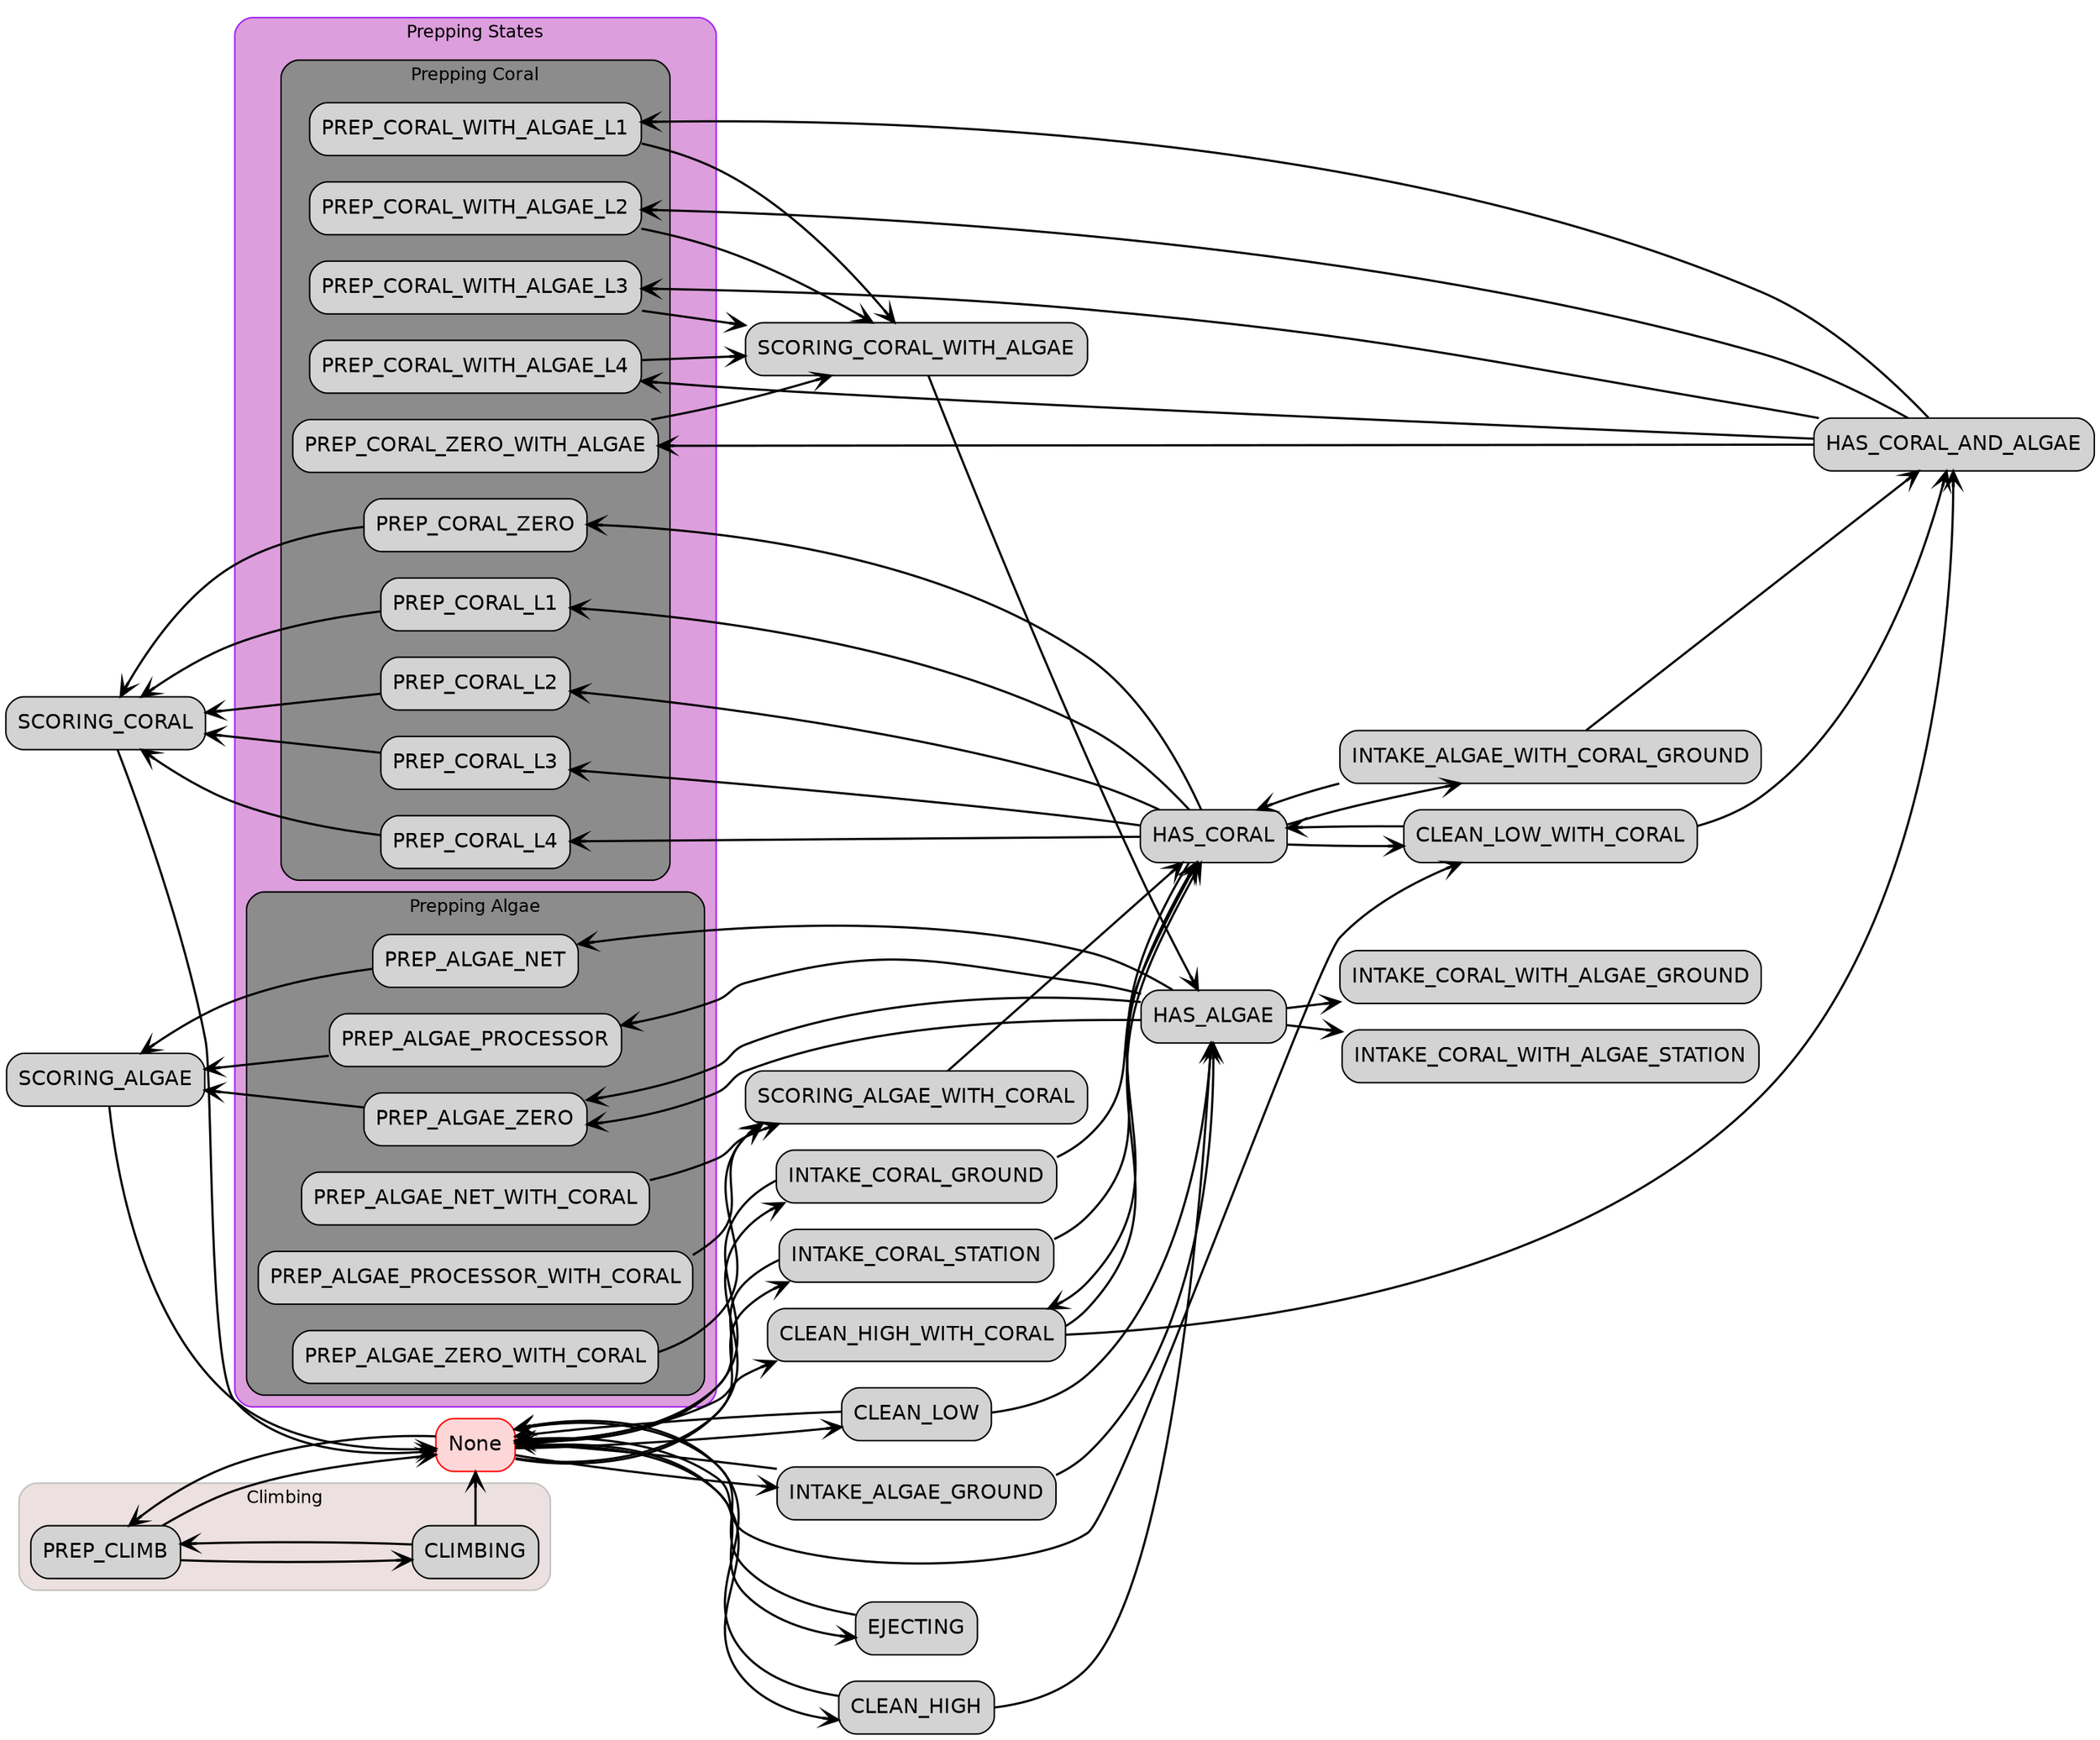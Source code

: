 digraph statemachine {

  // Setup Styles
  rankdir=LR;
  fontsize=12;
  fontname="Helvetica";
  node [shape=box, style="rounded,filled", fontname="Helvetica"];
  edge [arrowhead=vee, arrowsize=1.0, penwidth=1.5, color=black];


  // Initial state
  NONE [label="None", color=red, fillcolor="#FDD7D7"];

  // Climbing States
  subgraph cluster_climbing {
      label="Climbing";
      style="rounded,filled";
      color=gray;
      fillcolor="#ECE0E0";

      PREP_CLIMB
      CLIMBING
  }

  // Prepping States
  subgraph cluster_prepping {
      label="Prepping States";
      style="rounded,filled";
      color=purple;
      fillcolor="#DC9EDC";

      // Prepping Coral
      subgraph cluster_coral {
          label="Prepping Coral";
          style="rounded,filled";
          color=black;
          fillcolor="#8C8C8C";

          PREP_CORAL_L1;
          PREP_CORAL_L2;
          PREP_CORAL_L3;
          PREP_CORAL_L4;
          PREP_CORAL_ZERO;
          PREP_CORAL_WITH_ALGAE_L1;
          PREP_CORAL_WITH_ALGAE_L2;
          PREP_CORAL_WITH_ALGAE_L3;
          PREP_CORAL_WITH_ALGAE_L4;
          PREP_CORAL_ZERO_WITH_ALGAE;
      }

      // Prepping Algae
      subgraph cluster_algae {
          label="Prepping Algae";
          style="rounded,filled";
          color=black;
          fillcolor="#8C8C8C";

          PREP_ALGAE_NET;
          PREP_ALGAE_PROCESSOR;
          PREP_ALGAE_ZERO;
          PREP_ALGAE_NET_WITH_CORAL;
          PREP_ALGAE_PROCESSOR_WITH_CORAL;
          PREP_ALGAE_ZERO_WITH_CORAL;
      }
  }

  // Holding/Scoring States
  HAS_CORAL
  HAS_ALGAE
  HAS_CORAL_AND_ALGAE
  EJECTING
  SCORING_CORAL;
  SCORING_ALGAE;
  SCORING_ALGAE_WITH_CORAL;
  SCORING_CORAL_WITH_ALGAE;

  // Cleaning States
  CLEAN_HIGH_WITH_CORAL
  CLEAN_LOW_WITH_CORAL
  CLEAN_HIGH
  CLEAN_LOW

  // Intaking States
  INTAKE_CORAL_GROUND
  INTAKE_CORAL_STATION
  INTAKE_ALGAE_GROUND
  INTAKE_CORAL_WITH_ALGAE_GROUND
  INTAKE_ALGAE_WITH_CORAL_GROUND
  INTAKE_CORAL_WITH_ALGAE_STATION

  // Transitions from NONE
  NONE -> INTAKE_CORAL_GROUND;
  NONE -> INTAKE_CORAL_STATION;
  NONE -> INTAKE_ALGAE_GROUND;
  NONE -> CLEAN_HIGH_WITH_CORAL;
  NONE -> CLEAN_LOW_WITH_CORAL;
  NONE -> CLEAN_HIGH;
  NONE -> CLEAN_LOW;
  NONE -> PREP_CLIMB;
  NONE -> EJECTING;

  // Transitions from INTAKE_ALGAE_WITH_CORAL_GROUND
  INTAKE_ALGAE_WITH_CORAL_GROUND -> HAS_CORAL_AND_ALGAE
  INTAKE_ALGAE_WITH_CORAL_GROUND -> HAS_CORAL

  // Ejecting
  EJECTING -> NONE;

  // Coral Intake
  INTAKE_CORAL_GROUND -> HAS_CORAL;
  INTAKE_CORAL_GROUND -> NONE;
  INTAKE_CORAL_STATION -> HAS_CORAL;
  INTAKE_CORAL_STATION -> NONE;

  // Algae Intake
  INTAKE_ALGAE_GROUND -> HAS_ALGAE;
  INTAKE_ALGAE_GROUND -> NONE;

  // Clean with coral
  CLEAN_HIGH_WITH_CORAL -> HAS_CORAL_AND_ALGAE;
  CLEAN_HIGH_WITH_CORAL -> HAS_CORAL;
  CLEAN_LOW_WITH_CORAL -> HAS_CORAL_AND_ALGAE;
  CLEAN_LOW_WITH_CORAL -> HAS_CORAL;

  // Clean algae only
  CLEAN_HIGH -> HAS_ALGAE;
  CLEAN_HIGH -> NONE;
  CLEAN_LOW -> HAS_ALGAE;
  CLEAN_LOW -> NONE;

  // HAS_CORAL transitions
  HAS_CORAL -> INTAKE_ALGAE_WITH_CORAL_GROUND;
  HAS_CORAL -> CLEAN_HIGH_WITH_CORAL;
  HAS_CORAL -> CLEAN_LOW_WITH_CORAL;
  HAS_CORAL -> PREP_CORAL_L1;
  HAS_CORAL -> PREP_CORAL_L2;
  HAS_CORAL -> PREP_CORAL_L3;
  HAS_CORAL -> PREP_CORAL_L4;
  HAS_CORAL -> PREP_CORAL_ZERO;

  // HAS_CORAL_AND_ALGAE transitions
  HAS_CORAL_AND_ALGAE -> PREP_CORAL_WITH_ALGAE_L1;
  HAS_CORAL_AND_ALGAE -> PREP_CORAL_WITH_ALGAE_L2;
  HAS_CORAL_AND_ALGAE -> PREP_CORAL_WITH_ALGAE_L3;
  HAS_CORAL_AND_ALGAE -> PREP_CORAL_WITH_ALGAE_L4;
  HAS_CORAL_AND_ALGAE -> PREP_CORAL_ZERO_WITH_ALGAE

  // HAS_ALGAE transitions
  HAS_ALGAE -> INTAKE_CORAL_WITH_ALGAE_GROUND;
  HAS_ALGAE -> INTAKE_CORAL_WITH_ALGAE_STATION;
  HAS_ALGAE -> PREP_ALGAE_ZERO;
  HAS_ALGAE -> PREP_ALGAE_NET;
  HAS_ALGAE -> PREP_ALGAE_PROCESSOR;
  HAS_ALGAE -> PREP_ALGAE_ZERO;

  // Climbing Transitions
  PREP_CLIMB -> CLIMBING;
  PREP_CLIMB -> NONE;
  CLIMBING -> NONE;
  CLIMBING -> PREP_CLIMB;

  // Scoring Coral
  PREP_CORAL_L1 -> SCORING_CORAL;
  PREP_CORAL_L2 -> SCORING_CORAL;
  PREP_CORAL_L3 -> SCORING_CORAL;
  PREP_CORAL_L4 -> SCORING_CORAL;
  PREP_CORAL_WITH_ALGAE_L1 -> SCORING_CORAL_WITH_ALGAE;
  PREP_CORAL_WITH_ALGAE_L2 -> SCORING_CORAL_WITH_ALGAE;
  PREP_CORAL_WITH_ALGAE_L3 -> SCORING_CORAL_WITH_ALGAE;
  PREP_CORAL_WITH_ALGAE_L4 -> SCORING_CORAL_WITH_ALGAE;
  PREP_CORAL_ZERO_WITH_ALGAE -> SCORING_CORAL_WITH_ALGAE;
  PREP_CORAL_ZERO -> SCORING_CORAL;
  SCORING_CORAL -> NONE;
  SCORING_CORAL_WITH_ALGAE -> HAS_ALGAE;

  // Scoring Algae
  PREP_ALGAE_NET -> SCORING_ALGAE;
  PREP_ALGAE_PROCESSOR -> SCORING_ALGAE;
  PREP_ALGAE_ZERO -> SCORING_ALGAE;
  PREP_ALGAE_NET_WITH_CORAL -> SCORING_ALGAE_WITH_CORAL;
  PREP_ALGAE_PROCESSOR_WITH_CORAL -> SCORING_ALGAE_WITH_CORAL;
  PREP_ALGAE_ZERO_WITH_CORAL -> SCORING_ALGAE_WITH_CORAL;
  SCORING_ALGAE -> NONE;
  SCORING_ALGAE_WITH_CORAL -> HAS_CORAL
}